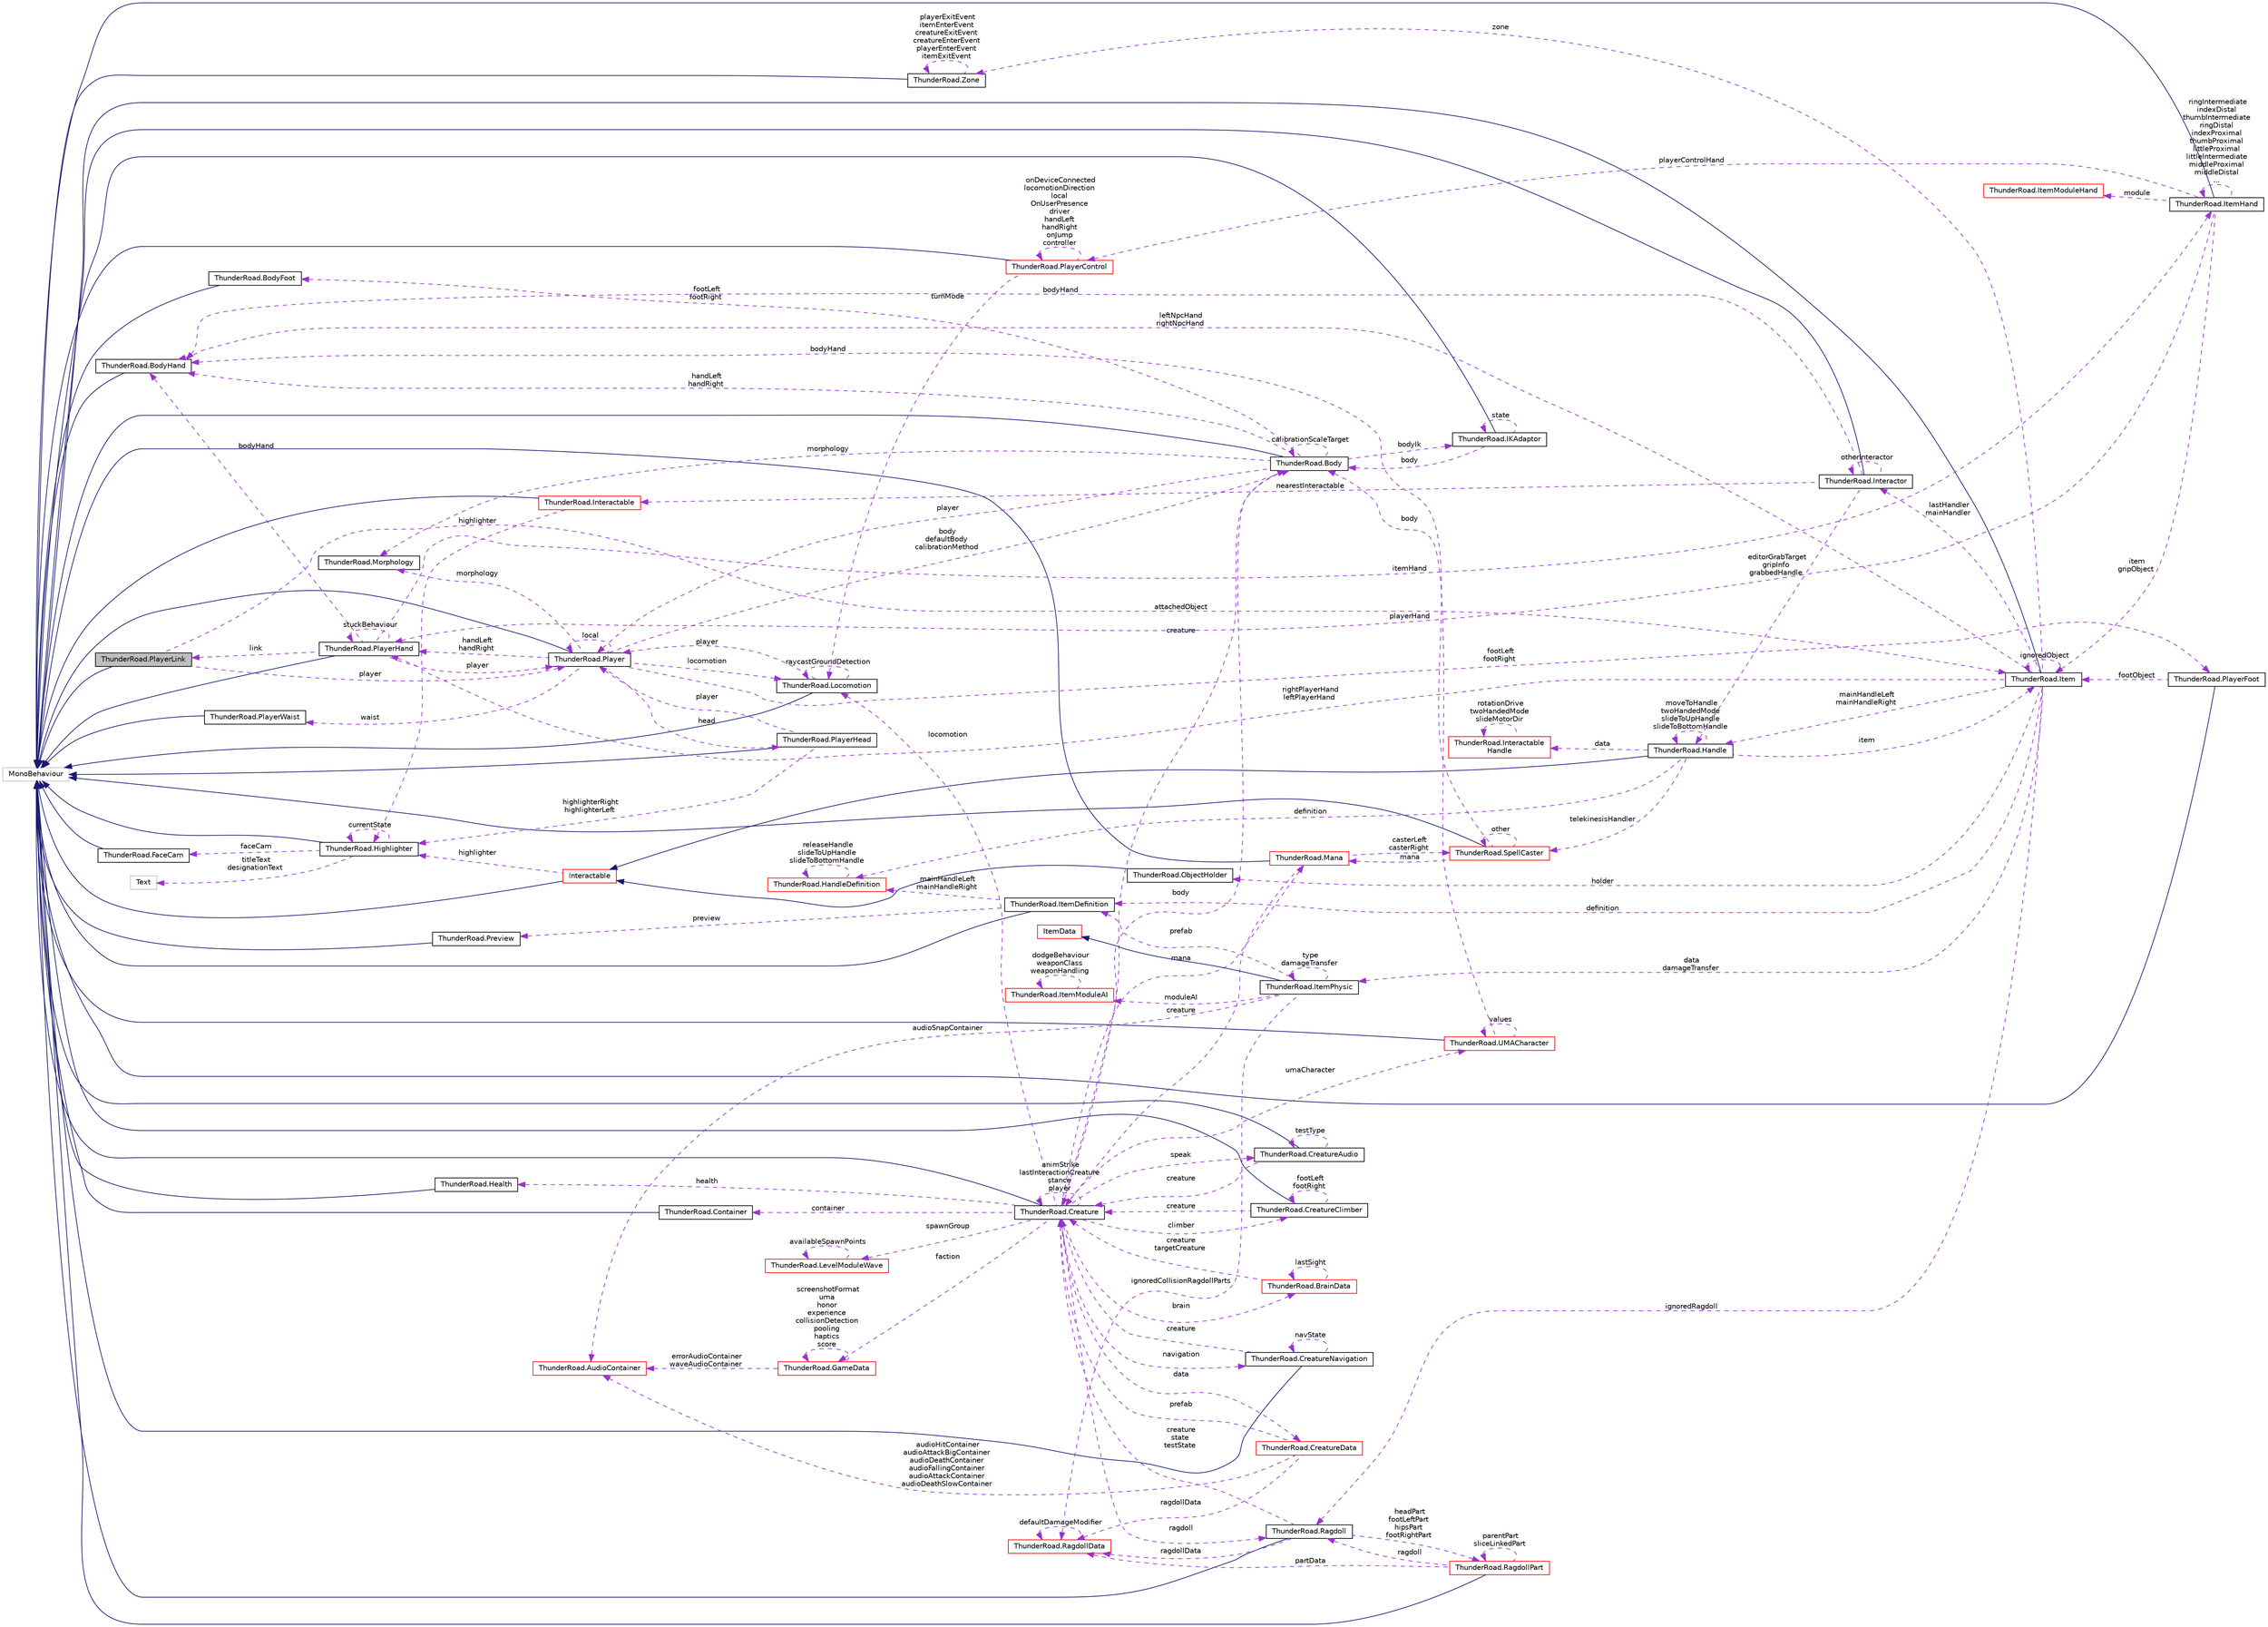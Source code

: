 digraph "ThunderRoad.PlayerLink"
{
 // LATEX_PDF_SIZE
  edge [fontname="Helvetica",fontsize="10",labelfontname="Helvetica",labelfontsize="10"];
  node [fontname="Helvetica",fontsize="10",shape=record];
  rankdir="LR";
  Node1 [label="ThunderRoad.PlayerLink",height=0.2,width=0.4,color="black", fillcolor="grey75", style="filled", fontcolor="black",tooltip="Class PlayerLink. Implements the UnityEngine.MonoBehaviour"];
  Node2 -> Node1 [dir="back",color="midnightblue",fontsize="10",style="solid",fontname="Helvetica"];
  Node2 [label="MonoBehaviour",height=0.2,width=0.4,color="grey75", fillcolor="white", style="filled",tooltip=" "];
  Node3 -> Node1 [dir="back",color="darkorchid3",fontsize="10",style="dashed",label=" player" ,fontname="Helvetica"];
  Node3 [label="ThunderRoad.Player",height=0.2,width=0.4,color="black", fillcolor="white", style="filled",URL="$class_thunder_road_1_1_player.html",tooltip="Class Player. Implements the UnityEngine.MonoBehaviour"];
  Node2 -> Node3 [dir="back",color="midnightblue",fontsize="10",style="solid",fontname="Helvetica"];
  Node4 -> Node3 [dir="back",color="darkorchid3",fontsize="10",style="dashed",label=" footLeft\nfootRight" ,fontname="Helvetica"];
  Node4 [label="ThunderRoad.PlayerFoot",height=0.2,width=0.4,color="black", fillcolor="white", style="filled",URL="$class_thunder_road_1_1_player_foot.html",tooltip="Class PlayerFoot. Implements the UnityEngine.MonoBehaviour"];
  Node2 -> Node4 [dir="back",color="midnightblue",fontsize="10",style="solid",fontname="Helvetica"];
  Node5 -> Node4 [dir="back",color="darkorchid3",fontsize="10",style="dashed",label=" footObject" ,fontname="Helvetica"];
  Node5 [label="ThunderRoad.Item",height=0.2,width=0.4,color="black", fillcolor="white", style="filled",URL="$class_thunder_road_1_1_item.html",tooltip="Class Item. Implements the UnityEngine.MonoBehaviour"];
  Node2 -> Node5 [dir="back",color="midnightblue",fontsize="10",style="solid",fontname="Helvetica"];
  Node6 -> Node5 [dir="back",color="darkorchid3",fontsize="10",style="dashed",label=" lastHandler\nmainHandler" ,fontname="Helvetica"];
  Node6 [label="ThunderRoad.Interactor",height=0.2,width=0.4,color="black", fillcolor="white", style="filled",URL="$class_thunder_road_1_1_interactor.html",tooltip="Class Interactor. Implements the UnityEngine.MonoBehaviour"];
  Node2 -> Node6 [dir="back",color="midnightblue",fontsize="10",style="solid",fontname="Helvetica"];
  Node6 -> Node6 [dir="back",color="darkorchid3",fontsize="10",style="dashed",label=" otherInteractor" ,fontname="Helvetica"];
  Node7 -> Node6 [dir="back",color="darkorchid3",fontsize="10",style="dashed",label=" editorGrabTarget\ngripInfo\ngrabbedHandle" ,fontname="Helvetica"];
  Node7 [label="ThunderRoad.Handle",height=0.2,width=0.4,color="black", fillcolor="white", style="filled",URL="$class_thunder_road_1_1_handle.html",tooltip="Class Handle. Implements the ThunderRoad.Interactable"];
  Node8 -> Node7 [dir="back",color="midnightblue",fontsize="10",style="solid",fontname="Helvetica"];
  Node8 [label="Interactable",height=0.2,width=0.4,color="red", fillcolor="white", style="filled",URL="$class_thunder_road_1_1_interactable.html",tooltip="Class Interactable. Implements the UnityEngine.MonoBehaviour"];
  Node2 -> Node8 [dir="back",color="midnightblue",fontsize="10",style="solid",fontname="Helvetica"];
  Node9 -> Node8 [dir="back",color="darkorchid3",fontsize="10",style="dashed",label=" highlighter" ,fontname="Helvetica"];
  Node9 [label="ThunderRoad.Highlighter",height=0.2,width=0.4,color="black", fillcolor="white", style="filled",URL="$class_thunder_road_1_1_highlighter.html",tooltip="Class Highlighter. Implements the UnityEngine.MonoBehaviour"];
  Node2 -> Node9 [dir="back",color="midnightblue",fontsize="10",style="solid",fontname="Helvetica"];
  Node10 -> Node9 [dir="back",color="darkorchid3",fontsize="10",style="dashed",label=" faceCam" ,fontname="Helvetica"];
  Node10 [label="ThunderRoad.FaceCam",height=0.2,width=0.4,color="black", fillcolor="white", style="filled",URL="$class_thunder_road_1_1_face_cam.html",tooltip="Class FaceCam. Implements the UnityEngine.MonoBehaviour"];
  Node2 -> Node10 [dir="back",color="midnightblue",fontsize="10",style="solid",fontname="Helvetica"];
  Node11 -> Node9 [dir="back",color="darkorchid3",fontsize="10",style="dashed",label=" titleText\ndesignationText" ,fontname="Helvetica"];
  Node11 [label="Text",height=0.2,width=0.4,color="grey75", fillcolor="white", style="filled",tooltip=" "];
  Node9 -> Node9 [dir="back",color="darkorchid3",fontsize="10",style="dashed",label=" currentState" ,fontname="Helvetica"];
  Node15 -> Node7 [dir="back",color="darkorchid3",fontsize="10",style="dashed",label=" definition" ,fontname="Helvetica"];
  Node15 [label="ThunderRoad.HandleDefinition",height=0.2,width=0.4,color="red", fillcolor="white", style="filled",URL="$class_thunder_road_1_1_handle_definition.html",tooltip="Class HandleDefinition. Implements the ThunderRoad.InteractableDefinition"];
  Node15 -> Node15 [dir="back",color="darkorchid3",fontsize="10",style="dashed",label=" releaseHandle\nslideToUpHandle\nslideToBottomHandle" ,fontname="Helvetica"];
  Node18 -> Node7 [dir="back",color="darkorchid3",fontsize="10",style="dashed",label=" data" ,fontname="Helvetica"];
  Node18 [label="ThunderRoad.Interactable\lHandle",height=0.2,width=0.4,color="red", fillcolor="white", style="filled",URL="$class_thunder_road_1_1_interactable_handle.html",tooltip="Class InteractableHandle. Implements the ThunderRoad.InteractableData"];
  Node18 -> Node18 [dir="back",color="darkorchid3",fontsize="10",style="dashed",label=" rotationDrive\ntwoHandedMode\nslideMotorDir" ,fontname="Helvetica"];
  Node22 -> Node7 [dir="back",color="darkorchid3",fontsize="10",style="dashed",label=" telekinesisHandler" ,fontname="Helvetica"];
  Node22 [label="ThunderRoad.SpellCaster",height=0.2,width=0.4,color="red", fillcolor="white", style="filled",URL="$class_thunder_road_1_1_spell_caster.html",tooltip="Class SpellCaster. Implements the UnityEngine.MonoBehaviour"];
  Node2 -> Node22 [dir="back",color="midnightblue",fontsize="10",style="solid",fontname="Helvetica"];
  Node22 -> Node22 [dir="back",color="darkorchid3",fontsize="10",style="dashed",label=" other" ,fontname="Helvetica"];
  Node29 -> Node22 [dir="back",color="darkorchid3",fontsize="10",style="dashed",label=" mana" ,fontname="Helvetica"];
  Node29 [label="ThunderRoad.Mana",height=0.2,width=0.4,color="red", fillcolor="white", style="filled",URL="$class_thunder_road_1_1_mana.html",tooltip="Class Mana. Implements the UnityEngine.MonoBehaviour"];
  Node2 -> Node29 [dir="back",color="midnightblue",fontsize="10",style="solid",fontname="Helvetica"];
  Node22 -> Node29 [dir="back",color="darkorchid3",fontsize="10",style="dashed",label=" casterLeft\ncasterRight" ,fontname="Helvetica"];
  Node31 -> Node29 [dir="back",color="darkorchid3",fontsize="10",style="dashed",label=" creature" ,fontname="Helvetica"];
  Node31 [label="ThunderRoad.Creature",height=0.2,width=0.4,color="black", fillcolor="white", style="filled",URL="$class_thunder_road_1_1_creature.html",tooltip="Class Creature. Implements the UnityEngine.MonoBehaviour"];
  Node2 -> Node31 [dir="back",color="midnightblue",fontsize="10",style="solid",fontname="Helvetica"];
  Node32 -> Node31 [dir="back",color="darkorchid3",fontsize="10",style="dashed",label=" climber" ,fontname="Helvetica"];
  Node32 [label="ThunderRoad.CreatureClimber",height=0.2,width=0.4,color="black", fillcolor="white", style="filled",URL="$class_thunder_road_1_1_creature_climber.html",tooltip="Class CreatureClimber. Implements the UnityEngine.MonoBehaviour"];
  Node2 -> Node32 [dir="back",color="midnightblue",fontsize="10",style="solid",fontname="Helvetica"];
  Node32 -> Node32 [dir="back",color="darkorchid3",fontsize="10",style="dashed",label=" footLeft\nfootRight" ,fontname="Helvetica"];
  Node31 -> Node32 [dir="back",color="darkorchid3",fontsize="10",style="dashed",label=" creature" ,fontname="Helvetica"];
  Node33 -> Node31 [dir="back",color="darkorchid3",fontsize="10",style="dashed",label=" health" ,fontname="Helvetica"];
  Node33 [label="ThunderRoad.Health",height=0.2,width=0.4,color="black", fillcolor="white", style="filled",URL="$class_thunder_road_1_1_health.html",tooltip="Class Health. Implements the UnityEngine.MonoBehaviour"];
  Node2 -> Node33 [dir="back",color="midnightblue",fontsize="10",style="solid",fontname="Helvetica"];
  Node34 -> Node31 [dir="back",color="darkorchid3",fontsize="10",style="dashed",label=" faction" ,fontname="Helvetica"];
  Node34 [label="ThunderRoad.GameData",height=0.2,width=0.4,color="red", fillcolor="white", style="filled",URL="$class_thunder_road_1_1_game_data.html",tooltip="Class GameData."];
  Node34 -> Node34 [dir="back",color="darkorchid3",fontsize="10",style="dashed",label=" screenshotFormat\numa\nhonor\nexperience\ncollisionDetection\npooling\nhaptics\nscore" ,fontname="Helvetica"];
  Node27 -> Node34 [dir="back",color="darkorchid3",fontsize="10",style="dashed",label=" errorAudioContainer\nwaveAudioContainer" ,fontname="Helvetica"];
  Node27 [label="ThunderRoad.AudioContainer",height=0.2,width=0.4,color="red", fillcolor="white", style="filled",URL="$class_thunder_road_1_1_audio_container.html",tooltip="Class AudioContainer. Implements the UnityEngine.ScriptableObject"];
  Node35 -> Node31 [dir="back",color="darkorchid3",fontsize="10",style="dashed",label=" spawnGroup" ,fontname="Helvetica"];
  Node35 [label="ThunderRoad.LevelModuleWave",height=0.2,width=0.4,color="red", fillcolor="white", style="filled",URL="$class_thunder_road_1_1_level_module_wave.html",tooltip="Class LevelModuleWave. Implements the ThunderRoad.LevelModule"];
  Node35 -> Node35 [dir="back",color="darkorchid3",fontsize="10",style="dashed",label=" availableSpawnPoints" ,fontname="Helvetica"];
  Node38 -> Node31 [dir="back",color="darkorchid3",fontsize="10",style="dashed",label=" data" ,fontname="Helvetica"];
  Node38 [label="ThunderRoad.CreatureData",height=0.2,width=0.4,color="red", fillcolor="white", style="filled",URL="$class_thunder_road_1_1_creature_data.html",tooltip="Class CreatureData. Implements the ThunderRoad.CatalogData"];
  Node39 -> Node38 [dir="back",color="darkorchid3",fontsize="10",style="dashed",label=" ragdollData" ,fontname="Helvetica"];
  Node39 [label="ThunderRoad.RagdollData",height=0.2,width=0.4,color="red", fillcolor="white", style="filled",URL="$class_thunder_road_1_1_ragdoll_data.html",tooltip="Class RagdollData. Implements the ThunderRoad.CatalogData"];
  Node39 -> Node39 [dir="back",color="darkorchid3",fontsize="10",style="dashed",label=" defaultDamageModifier" ,fontname="Helvetica"];
  Node27 -> Node38 [dir="back",color="darkorchid3",fontsize="10",style="dashed",label=" audioHitContainer\naudioAttackBigContainer\naudioDeathContainer\naudioFallingContainer\naudioAttackContainer\naudioDeathSlowContainer" ,fontname="Helvetica"];
  Node31 -> Node38 [dir="back",color="darkorchid3",fontsize="10",style="dashed",label=" prefab" ,fontname="Helvetica"];
  Node43 -> Node31 [dir="back",color="darkorchid3",fontsize="10",style="dashed",label=" locomotion" ,fontname="Helvetica"];
  Node43 [label="ThunderRoad.Locomotion",height=0.2,width=0.4,color="black", fillcolor="white", style="filled",URL="$class_thunder_road_1_1_locomotion.html",tooltip="Class Locomotion. Implements the UnityEngine.MonoBehaviour"];
  Node2 -> Node43 [dir="back",color="midnightblue",fontsize="10",style="solid",fontname="Helvetica"];
  Node3 -> Node43 [dir="back",color="darkorchid3",fontsize="10",style="dashed",label=" player" ,fontname="Helvetica"];
  Node43 -> Node43 [dir="back",color="darkorchid3",fontsize="10",style="dashed",label=" raycastGroundDetection" ,fontname="Helvetica"];
  Node44 -> Node31 [dir="back",color="darkorchid3",fontsize="10",style="dashed",label=" ragdoll" ,fontname="Helvetica"];
  Node44 [label="ThunderRoad.Ragdoll",height=0.2,width=0.4,color="black", fillcolor="white", style="filled",URL="$class_thunder_road_1_1_ragdoll.html",tooltip="Class Ragdoll. Implements the UnityEngine.MonoBehaviour"];
  Node2 -> Node44 [dir="back",color="midnightblue",fontsize="10",style="solid",fontname="Helvetica"];
  Node39 -> Node44 [dir="back",color="darkorchid3",fontsize="10",style="dashed",label=" ragdollData" ,fontname="Helvetica"];
  Node45 -> Node44 [dir="back",color="darkorchid3",fontsize="10",style="dashed",label=" headPart\nfootLeftPart\nhipsPart\nfootRightPart" ,fontname="Helvetica"];
  Node45 [label="ThunderRoad.RagdollPart",height=0.2,width=0.4,color="red", fillcolor="white", style="filled",URL="$class_thunder_road_1_1_ragdoll_part.html",tooltip="Class RagdollPart. Implements the UnityEngine.MonoBehaviour"];
  Node2 -> Node45 [dir="back",color="midnightblue",fontsize="10",style="solid",fontname="Helvetica"];
  Node39 -> Node45 [dir="back",color="darkorchid3",fontsize="10",style="dashed",label=" partData" ,fontname="Helvetica"];
  Node45 -> Node45 [dir="back",color="darkorchid3",fontsize="10",style="dashed",label=" parentPart\nsliceLinkedPart" ,fontname="Helvetica"];
  Node44 -> Node45 [dir="back",color="darkorchid3",fontsize="10",style="dashed",label=" ragdoll" ,fontname="Helvetica"];
  Node31 -> Node44 [dir="back",color="darkorchid3",fontsize="10",style="dashed",label=" creature\nstate\ntestState" ,fontname="Helvetica"];
  Node59 -> Node31 [dir="back",color="darkorchid3",fontsize="10",style="dashed",label=" body" ,fontname="Helvetica"];
  Node59 [label="ThunderRoad.Body",height=0.2,width=0.4,color="black", fillcolor="white", style="filled",URL="$class_thunder_road_1_1_body.html",tooltip="Class Body. Implements the UnityEngine.MonoBehaviour"];
  Node2 -> Node59 [dir="back",color="midnightblue",fontsize="10",style="solid",fontname="Helvetica"];
  Node3 -> Node59 [dir="back",color="darkorchid3",fontsize="10",style="dashed",label=" player" ,fontname="Helvetica"];
  Node60 -> Node59 [dir="back",color="darkorchid3",fontsize="10",style="dashed",label=" morphology" ,fontname="Helvetica"];
  Node60 [label="ThunderRoad.Morphology",height=0.2,width=0.4,color="black", fillcolor="white", style="filled",URL="$class_thunder_road_1_1_morphology.html",tooltip="Class Morphology."];
  Node61 -> Node59 [dir="back",color="darkorchid3",fontsize="10",style="dashed",label=" bodyIk" ,fontname="Helvetica"];
  Node61 [label="ThunderRoad.IKAdaptor",height=0.2,width=0.4,color="black", fillcolor="white", style="filled",URL="$class_thunder_road_1_1_i_k_adaptor.html",tooltip="Class IKAdaptor. Implements the UnityEngine.MonoBehaviour"];
  Node2 -> Node61 [dir="back",color="midnightblue",fontsize="10",style="solid",fontname="Helvetica"];
  Node61 -> Node61 [dir="back",color="darkorchid3",fontsize="10",style="dashed",label=" state" ,fontname="Helvetica"];
  Node59 -> Node61 [dir="back",color="darkorchid3",fontsize="10",style="dashed",label=" body" ,fontname="Helvetica"];
  Node59 -> Node59 [dir="back",color="darkorchid3",fontsize="10",style="dashed",label=" calibrationScaleTarget" ,fontname="Helvetica"];
  Node31 -> Node59 [dir="back",color="darkorchid3",fontsize="10",style="dashed",label=" creature" ,fontname="Helvetica"];
  Node62 -> Node59 [dir="back",color="darkorchid3",fontsize="10",style="dashed",label=" handLeft\nhandRight" ,fontname="Helvetica"];
  Node62 [label="ThunderRoad.BodyHand",height=0.2,width=0.4,color="black", fillcolor="white", style="filled",URL="$class_thunder_road_1_1_body_hand.html",tooltip="Class BodyHand. Implements the UnityEngine.MonoBehaviour"];
  Node2 -> Node62 [dir="back",color="midnightblue",fontsize="10",style="solid",fontname="Helvetica"];
  Node63 -> Node59 [dir="back",color="darkorchid3",fontsize="10",style="dashed",label=" footLeft\nfootRight" ,fontname="Helvetica"];
  Node63 [label="ThunderRoad.BodyFoot",height=0.2,width=0.4,color="black", fillcolor="white", style="filled",URL="$class_thunder_road_1_1_body_foot.html",tooltip="Class BodyFoot. Implements the UnityEngine.MonoBehaviour"];
  Node2 -> Node63 [dir="back",color="midnightblue",fontsize="10",style="solid",fontname="Helvetica"];
  Node64 -> Node31 [dir="back",color="darkorchid3",fontsize="10",style="dashed",label=" speak" ,fontname="Helvetica"];
  Node64 [label="ThunderRoad.CreatureAudio",height=0.2,width=0.4,color="black", fillcolor="white", style="filled",URL="$class_thunder_road_1_1_creature_audio.html",tooltip="Class CreatureAudio. Implements the UnityEngine.MonoBehaviour"];
  Node2 -> Node64 [dir="back",color="midnightblue",fontsize="10",style="solid",fontname="Helvetica"];
  Node64 -> Node64 [dir="back",color="darkorchid3",fontsize="10",style="dashed",label=" testType" ,fontname="Helvetica"];
  Node31 -> Node64 [dir="back",color="darkorchid3",fontsize="10",style="dashed",label=" creature" ,fontname="Helvetica"];
  Node31 -> Node31 [dir="back",color="darkorchid3",fontsize="10",style="dashed",label=" animStrike\nlastInteractionCreature\nstance\nplayer" ,fontname="Helvetica"];
  Node29 -> Node31 [dir="back",color="darkorchid3",fontsize="10",style="dashed",label=" mana" ,fontname="Helvetica"];
  Node65 -> Node31 [dir="back",color="darkorchid3",fontsize="10",style="dashed",label=" umaCharacter" ,fontname="Helvetica"];
  Node65 [label="ThunderRoad.UMACharacter",height=0.2,width=0.4,color="red", fillcolor="white", style="filled",URL="$class_thunder_road_1_1_u_m_a_character.html",tooltip="Class UMACharacter. Implements the UnityEngine.MonoBehaviour"];
  Node2 -> Node65 [dir="back",color="midnightblue",fontsize="10",style="solid",fontname="Helvetica"];
  Node59 -> Node65 [dir="back",color="darkorchid3",fontsize="10",style="dashed",label=" body" ,fontname="Helvetica"];
  Node65 -> Node65 [dir="back",color="darkorchid3",fontsize="10",style="dashed",label=" values" ,fontname="Helvetica"];
  Node66 -> Node31 [dir="back",color="darkorchid3",fontsize="10",style="dashed",label=" container" ,fontname="Helvetica"];
  Node66 [label="ThunderRoad.Container",height=0.2,width=0.4,color="black", fillcolor="white", style="filled",URL="$class_thunder_road_1_1_container.html",tooltip="Class Container. Implements the UnityEngine.MonoBehaviour"];
  Node2 -> Node66 [dir="back",color="midnightblue",fontsize="10",style="solid",fontname="Helvetica"];
  Node67 -> Node31 [dir="back",color="darkorchid3",fontsize="10",style="dashed",label=" brain" ,fontname="Helvetica"];
  Node67 [label="ThunderRoad.BrainData",height=0.2,width=0.4,color="red", fillcolor="white", style="filled",URL="$class_thunder_road_1_1_brain_data.html",tooltip="Class BrainData. Implements the ThunderRoad.CatalogData"];
  Node31 -> Node67 [dir="back",color="darkorchid3",fontsize="10",style="dashed",label=" creature\ntargetCreature" ,fontname="Helvetica"];
  Node67 -> Node67 [dir="back",color="darkorchid3",fontsize="10",style="dashed",label=" lastSight" ,fontname="Helvetica"];
  Node75 -> Node31 [dir="back",color="darkorchid3",fontsize="10",style="dashed",label=" navigation" ,fontname="Helvetica"];
  Node75 [label="ThunderRoad.CreatureNavigation",height=0.2,width=0.4,color="black", fillcolor="white", style="filled",URL="$class_thunder_road_1_1_creature_navigation.html",tooltip="Class CreatureNavigation. Implements the UnityEngine.MonoBehaviour"];
  Node2 -> Node75 [dir="back",color="midnightblue",fontsize="10",style="solid",fontname="Helvetica"];
  Node31 -> Node75 [dir="back",color="darkorchid3",fontsize="10",style="dashed",label=" creature" ,fontname="Helvetica"];
  Node75 -> Node75 [dir="back",color="darkorchid3",fontsize="10",style="dashed",label=" navState" ,fontname="Helvetica"];
  Node62 -> Node22 [dir="back",color="darkorchid3",fontsize="10",style="dashed",label=" bodyHand" ,fontname="Helvetica"];
  Node7 -> Node7 [dir="back",color="darkorchid3",fontsize="10",style="dashed",label=" moveToHandle\ntwoHandedMode\nslideToUpHandle\nslideToBottomHandle" ,fontname="Helvetica"];
  Node5 -> Node7 [dir="back",color="darkorchid3",fontsize="10",style="dashed",label=" item" ,fontname="Helvetica"];
  Node77 -> Node6 [dir="back",color="darkorchid3",fontsize="10",style="dashed",label=" nearestInteractable" ,fontname="Helvetica"];
  Node77 [label="ThunderRoad.Interactable",height=0.2,width=0.4,color="red", fillcolor="white", style="filled",URL="$class_thunder_road_1_1_interactable.html",tooltip="Class Interactable. Implements the UnityEngine.MonoBehaviour"];
  Node2 -> Node77 [dir="back",color="midnightblue",fontsize="10",style="solid",fontname="Helvetica"];
  Node9 -> Node77 [dir="back",color="darkorchid3",fontsize="10",style="dashed",label=" highlighter" ,fontname="Helvetica"];
  Node62 -> Node6 [dir="back",color="darkorchid3",fontsize="10",style="dashed",label=" bodyHand" ,fontname="Helvetica"];
  Node78 -> Node5 [dir="back",color="darkorchid3",fontsize="10",style="dashed",label=" definition" ,fontname="Helvetica"];
  Node78 [label="ThunderRoad.ItemDefinition",height=0.2,width=0.4,color="black", fillcolor="white", style="filled",URL="$class_thunder_road_1_1_item_definition.html",tooltip="Class ItemDefinition. Implements the UnityEngine.MonoBehaviour"];
  Node2 -> Node78 [dir="back",color="midnightblue",fontsize="10",style="solid",fontname="Helvetica"];
  Node15 -> Node78 [dir="back",color="darkorchid3",fontsize="10",style="dashed",label=" mainHandleLeft\nmainHandleRight" ,fontname="Helvetica"];
  Node79 -> Node78 [dir="back",color="darkorchid3",fontsize="10",style="dashed",label=" preview" ,fontname="Helvetica"];
  Node79 [label="ThunderRoad.Preview",height=0.2,width=0.4,color="black", fillcolor="white", style="filled",URL="$class_thunder_road_1_1_preview.html",tooltip="Class Preview. Implements the UnityEngine.MonoBehaviour"];
  Node2 -> Node79 [dir="back",color="midnightblue",fontsize="10",style="solid",fontname="Helvetica"];
  Node44 -> Node5 [dir="back",color="darkorchid3",fontsize="10",style="dashed",label=" ignoredRagdoll" ,fontname="Helvetica"];
  Node80 -> Node5 [dir="back",color="darkorchid3",fontsize="10",style="dashed",label=" data\ndamageTransfer" ,fontname="Helvetica"];
  Node80 [label="ThunderRoad.ItemPhysic",height=0.2,width=0.4,color="black", fillcolor="white", style="filled",URL="$class_thunder_road_1_1_item_physic.html",tooltip="Class ItemPhysic. Implements the ThunderRoad.ItemData"];
  Node81 -> Node80 [dir="back",color="midnightblue",fontsize="10",style="solid",fontname="Helvetica"];
  Node81 [label="ItemData",height=0.2,width=0.4,color="red", fillcolor="white", style="filled",URL="$class_thunder_road_1_1_item_data.html",tooltip="Class ItemData. Implements the ThunderRoad.CatalogData"];
  Node39 -> Node80 [dir="back",color="darkorchid3",fontsize="10",style="dashed",label=" ignoredCollisionRagdollParts" ,fontname="Helvetica"];
  Node78 -> Node80 [dir="back",color="darkorchid3",fontsize="10",style="dashed",label=" prefab" ,fontname="Helvetica"];
  Node27 -> Node80 [dir="back",color="darkorchid3",fontsize="10",style="dashed",label=" audioSnapContainer" ,fontname="Helvetica"];
  Node80 -> Node80 [dir="back",color="darkorchid3",fontsize="10",style="dashed",label=" type\ndamageTransfer" ,fontname="Helvetica"];
  Node82 -> Node80 [dir="back",color="darkorchid3",fontsize="10",style="dashed",label=" moduleAI" ,fontname="Helvetica"];
  Node82 [label="ThunderRoad.ItemModuleAI",height=0.2,width=0.4,color="red", fillcolor="white", style="filled",URL="$class_thunder_road_1_1_item_module_a_i.html",tooltip="Class ItemModuleAI. Implements the ThunderRoad.ItemModule"];
  Node82 -> Node82 [dir="back",color="darkorchid3",fontsize="10",style="dashed",label=" dodgeBehaviour\nweaponClass\nweaponHandling" ,fontname="Helvetica"];
  Node84 -> Node5 [dir="back",color="darkorchid3",fontsize="10",style="dashed",label=" holder" ,fontname="Helvetica"];
  Node84 [label="ThunderRoad.ObjectHolder",height=0.2,width=0.4,color="black", fillcolor="white", style="filled",URL="$class_thunder_road_1_1_object_holder.html",tooltip="Class ObjectHolder. Implements the ThunderRoad.Interactable"];
  Node8 -> Node84 [dir="back",color="midnightblue",fontsize="10",style="solid",fontname="Helvetica"];
  Node7 -> Node5 [dir="back",color="darkorchid3",fontsize="10",style="dashed",label=" mainHandleLeft\nmainHandleRight" ,fontname="Helvetica"];
  Node5 -> Node5 [dir="back",color="darkorchid3",fontsize="10",style="dashed",label=" ignoredObject" ,fontname="Helvetica"];
  Node85 -> Node5 [dir="back",color="darkorchid3",fontsize="10",style="dashed",label=" zone" ,fontname="Helvetica"];
  Node85 [label="ThunderRoad.Zone",height=0.2,width=0.4,color="black", fillcolor="white", style="filled",URL="$class_thunder_road_1_1_zone.html",tooltip="Class Zone. Implements the UnityEngine.MonoBehaviour"];
  Node2 -> Node85 [dir="back",color="midnightblue",fontsize="10",style="solid",fontname="Helvetica"];
  Node85 -> Node85 [dir="back",color="darkorchid3",fontsize="10",style="dashed",label=" playerExitEvent\nitemEnterEvent\ncreatureExitEvent\ncreatureEnterEvent\nplayerEnterEvent\nitemExitEvent" ,fontname="Helvetica"];
  Node62 -> Node5 [dir="back",color="darkorchid3",fontsize="10",style="dashed",label=" leftNpcHand\nrightNpcHand" ,fontname="Helvetica"];
  Node86 -> Node5 [dir="back",color="darkorchid3",fontsize="10",style="dashed",label=" rightPlayerHand\nleftPlayerHand" ,fontname="Helvetica"];
  Node86 [label="ThunderRoad.PlayerHand",height=0.2,width=0.4,color="black", fillcolor="white", style="filled",URL="$class_thunder_road_1_1_player_hand.html",tooltip="Class PlayerHand. Implements the UnityEngine.MonoBehaviour"];
  Node2 -> Node86 [dir="back",color="midnightblue",fontsize="10",style="solid",fontname="Helvetica"];
  Node3 -> Node86 [dir="back",color="darkorchid3",fontsize="10",style="dashed",label=" player" ,fontname="Helvetica"];
  Node1 -> Node86 [dir="back",color="darkorchid3",fontsize="10",style="dashed",label=" link" ,fontname="Helvetica"];
  Node87 -> Node86 [dir="back",color="darkorchid3",fontsize="10",style="dashed",label=" itemHand" ,fontname="Helvetica"];
  Node87 [label="ThunderRoad.ItemHand",height=0.2,width=0.4,color="black", fillcolor="white", style="filled",URL="$class_thunder_road_1_1_item_hand.html",tooltip="Class ItemHand. Implements the UnityEngine.MonoBehaviour"];
  Node2 -> Node87 [dir="back",color="midnightblue",fontsize="10",style="solid",fontname="Helvetica"];
  Node88 -> Node87 [dir="back",color="darkorchid3",fontsize="10",style="dashed",label=" module" ,fontname="Helvetica"];
  Node88 [label="ThunderRoad.ItemModuleHand",height=0.2,width=0.4,color="red", fillcolor="white", style="filled",URL="$class_thunder_road_1_1_item_module_hand.html",tooltip="Class ItemModuleHand. Implements the ThunderRoad.ItemModule"];
  Node89 -> Node87 [dir="back",color="darkorchid3",fontsize="10",style="dashed",label=" playerControlHand" ,fontname="Helvetica"];
  Node89 [label="ThunderRoad.PlayerControl",height=0.2,width=0.4,color="red", fillcolor="white", style="filled",URL="$class_thunder_road_1_1_player_control.html",tooltip="Class PlayerControl. Implements the UnityEngine.MonoBehaviour"];
  Node2 -> Node89 [dir="back",color="midnightblue",fontsize="10",style="solid",fontname="Helvetica"];
  Node43 -> Node89 [dir="back",color="darkorchid3",fontsize="10",style="dashed",label=" turnMode" ,fontname="Helvetica"];
  Node89 -> Node89 [dir="back",color="darkorchid3",fontsize="10",style="dashed",label=" onDeviceConnected\nlocomotionDirection\nlocal\nOnUserPresence\ndriver\nhandLeft\nhandRight\nonJump\ncontroller" ,fontname="Helvetica"];
  Node87 -> Node87 [dir="back",color="darkorchid3",fontsize="10",style="dashed",label=" ringIntermediate\nindexDistal\nthumbIntermediate\nringDistal\nindexProximal\nthumbProximal\nlittleProximal\nlittleIntermediate\nmiddleProximal\nmiddleDistal\n..." ,fontname="Helvetica"];
  Node5 -> Node87 [dir="back",color="darkorchid3",fontsize="10",style="dashed",label=" item\ngripObject" ,fontname="Helvetica"];
  Node86 -> Node87 [dir="back",color="darkorchid3",fontsize="10",style="dashed",label=" playerHand" ,fontname="Helvetica"];
  Node62 -> Node86 [dir="back",color="darkorchid3",fontsize="10",style="dashed",label=" bodyHand" ,fontname="Helvetica"];
  Node86 -> Node86 [dir="back",color="darkorchid3",fontsize="10",style="dashed",label=" stuckBehaviour" ,fontname="Helvetica"];
  Node3 -> Node3 [dir="back",color="darkorchid3",fontsize="10",style="dashed",label=" local" ,fontname="Helvetica"];
  Node60 -> Node3 [dir="back",color="darkorchid3",fontsize="10",style="dashed",label=" morphology" ,fontname="Helvetica"];
  Node43 -> Node3 [dir="back",color="darkorchid3",fontsize="10",style="dashed",label=" locomotion" ,fontname="Helvetica"];
  Node91 -> Node3 [dir="back",color="darkorchid3",fontsize="10",style="dashed",label=" head" ,fontname="Helvetica"];
  Node91 [label="ThunderRoad.PlayerHead",height=0.2,width=0.4,color="black", fillcolor="white", style="filled",URL="$class_thunder_road_1_1_player_head.html",tooltip="Class PlayerHead. Implements the UnityEngine.MonoBehaviour"];
  Node2 -> Node91 [dir="back",color="midnightblue",fontsize="10",style="solid",fontname="Helvetica"];
  Node3 -> Node91 [dir="back",color="darkorchid3",fontsize="10",style="dashed",label=" player" ,fontname="Helvetica"];
  Node9 -> Node91 [dir="back",color="darkorchid3",fontsize="10",style="dashed",label=" highlighterRight\nhighlighterLeft" ,fontname="Helvetica"];
  Node59 -> Node3 [dir="back",color="darkorchid3",fontsize="10",style="dashed",label=" body\ndefaultBody\ncalibrationMethod" ,fontname="Helvetica"];
  Node92 -> Node3 [dir="back",color="darkorchid3",fontsize="10",style="dashed",label=" waist" ,fontname="Helvetica"];
  Node92 [label="ThunderRoad.PlayerWaist",height=0.2,width=0.4,color="black", fillcolor="white", style="filled",URL="$class_thunder_road_1_1_player_waist.html",tooltip="Class PlayerWaist. Implements the UnityEngine.MonoBehaviour"];
  Node2 -> Node92 [dir="back",color="midnightblue",fontsize="10",style="solid",fontname="Helvetica"];
  Node86 -> Node3 [dir="back",color="darkorchid3",fontsize="10",style="dashed",label=" handLeft\nhandRight" ,fontname="Helvetica"];
  Node5 -> Node1 [dir="back",color="darkorchid3",fontsize="10",style="dashed",label=" attachedObject" ,fontname="Helvetica"];
}

